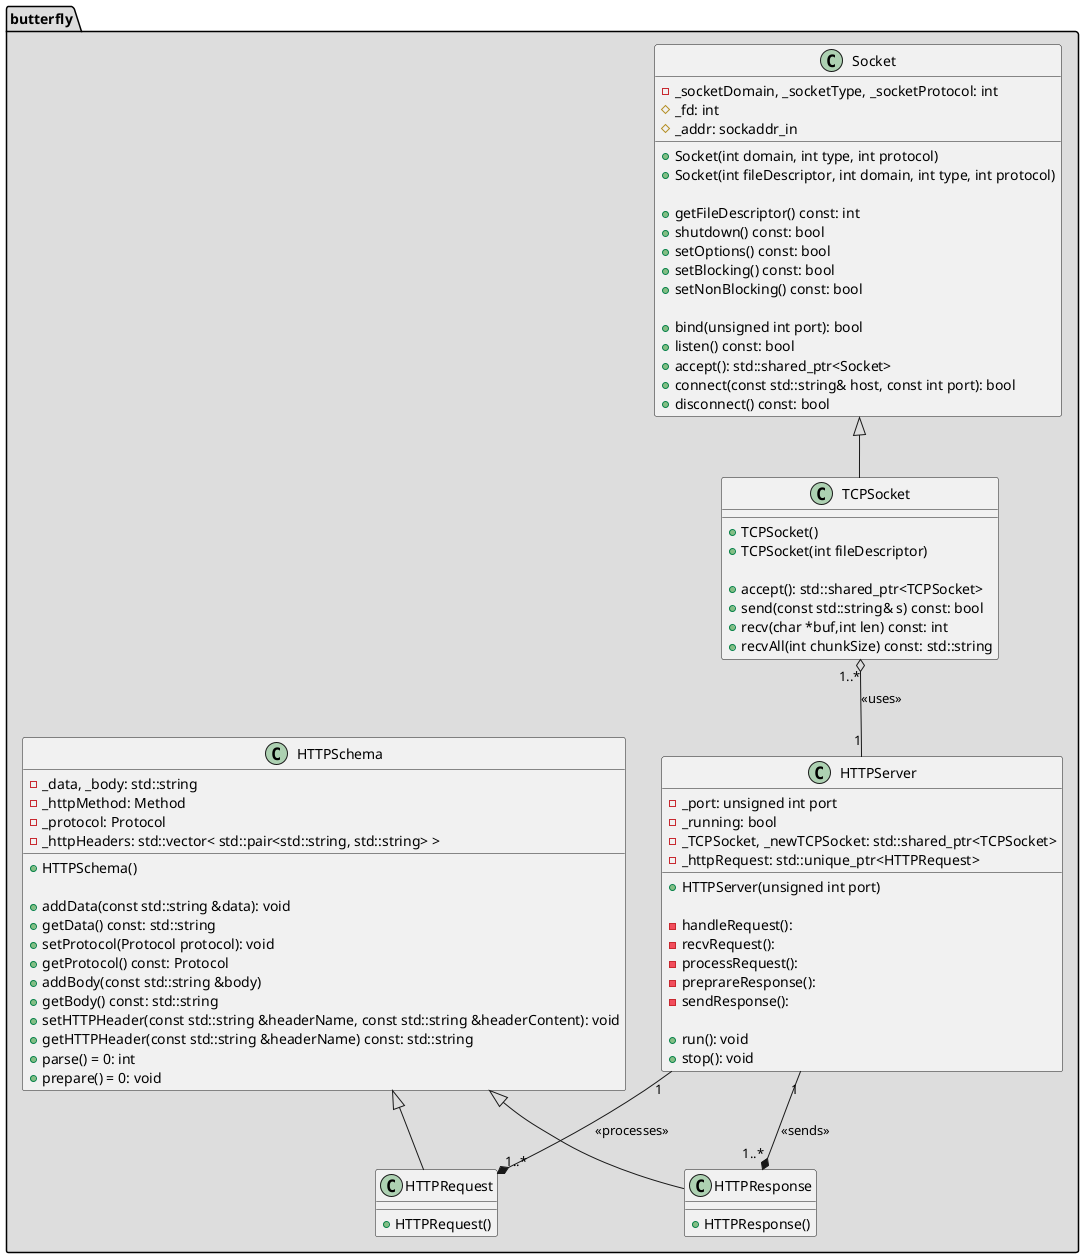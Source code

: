 @startuml
'https://plantuml.com/sequence-diagram
package butterfly #DDDDDD
{

class Socket
{
    - _socketDomain, _socketType, _socketProtocol: int
    # _fd: int
    # _addr: sockaddr_in

    + Socket(int domain, int type, int protocol)
    + Socket(int fileDescriptor, int domain, int type, int protocol)

    + getFileDescriptor() const: int
    + shutdown() const: bool
    + setOptions() const: bool
    + setBlocking() const: bool
    + setNonBlocking() const: bool

    + bind(unsigned int port): bool
    + listen() const: bool
    + accept(): std::shared_ptr<Socket>
    + connect(const std::string& host, const int port): bool
    + disconnect() const: bool
}

class TCPSocket
{

    + TCPSocket()
    + TCPSocket(int fileDescriptor)

    + accept(): std::shared_ptr<TCPSocket>
    + send(const std::string& s) const: bool
    + recv(char *buf,int len) const: int
    + recvAll(int chunkSize) const: std::string
}


class HTTPServer
{
    - _port: unsigned int port
    - _running: bool
    - _TCPSocket, _newTCPSocket: std::shared_ptr<TCPSocket>
    - _httpRequest: std::unique_ptr<HTTPRequest>

    + HTTPServer(unsigned int port)

    - handleRequest():
    - recvRequest():
    - processRequest():
    - preprareResponse():
    - sendResponse():

    +run(): void
    +stop(): void
}

class HTTPSchema
{
    - _data, _body: std::string
    - _httpMethod: Method
    - _protocol: Protocol
    - _httpHeaders: std::vector< std::pair<std::string, std::string> >

    + HTTPSchema()

    + addData(const std::string &data): void
    + getData() const: std::string
    + setProtocol(Protocol protocol): void
    + getProtocol() const: Protocol
    + addBody(const std::string &body)
    + getBody() const: std::string
    + setHTTPHeader(const std::string &headerName, const std::string &headerContent): void
    + getHTTPHeader(const std::string &headerName) const: std::string
    + parse() = 0: int
    + prepare() = 0: void
}

class HTTPRequest
{

    +HTTPRequest()
}

class HTTPResponse
{

    +HTTPResponse()
}

Socket            <|-- TCPSocket
TCPSocket "1..*"  o--  "1" HTTPServer : <<uses>>

HTTPServer "1"    --* "1..*" HTTPRequest: <<processes>>
HTTPServer "1"    --* "1..*" HTTPResponse: <<sends>>

HTTPSchema <|-- HTTPRequest
HTTPSchema <|-- HTTPResponse

}
@enduml